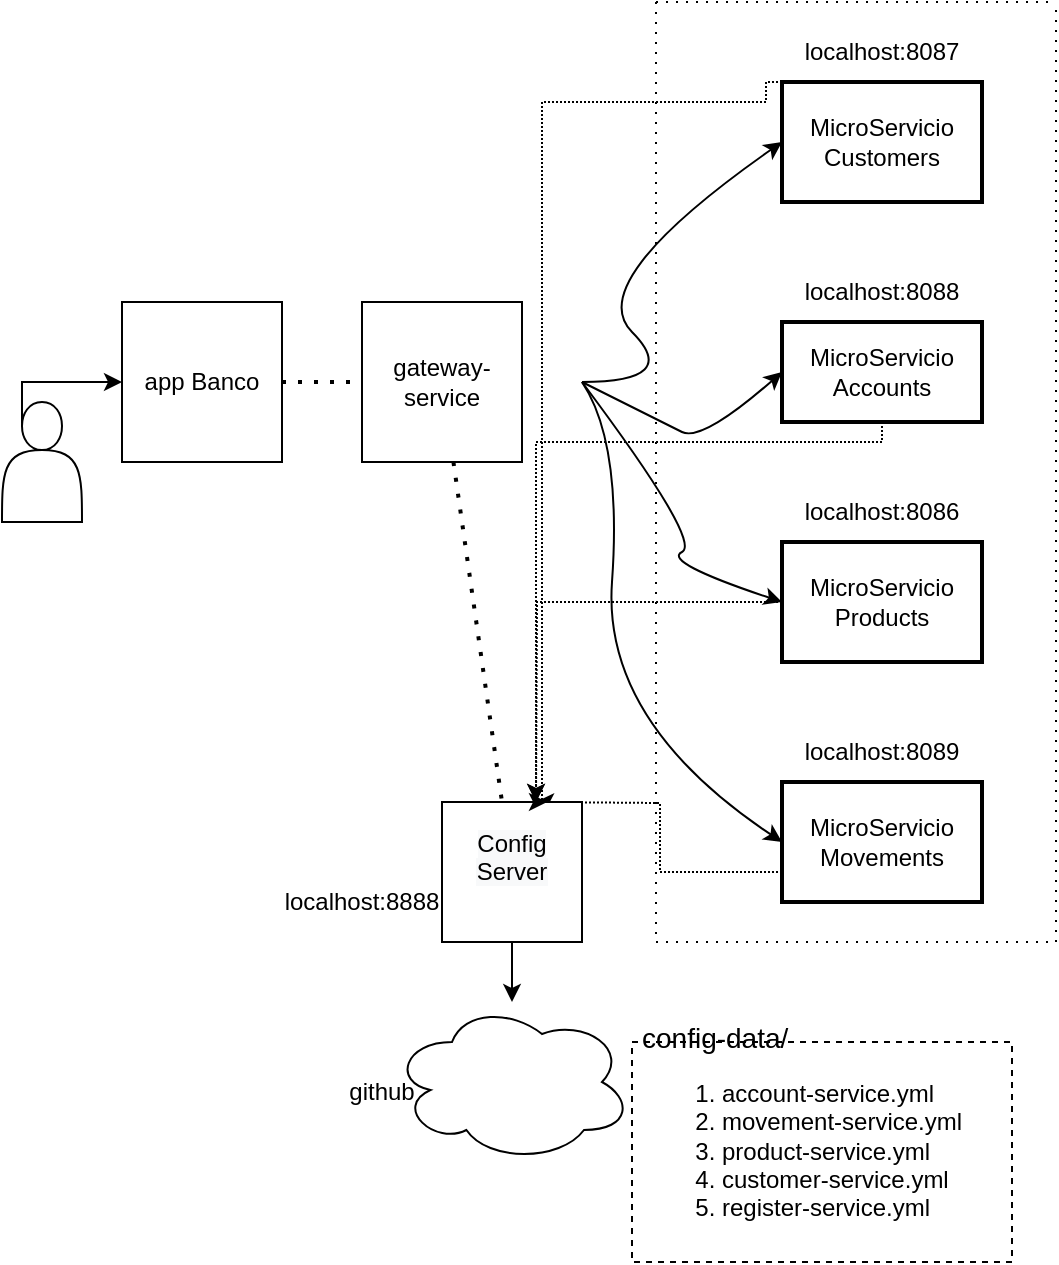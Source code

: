 <mxfile version="20.2.7" type="github">
  <diagram id="wFE0QG_FPsp0jaGvCLVb" name="Page-1">
    <mxGraphModel dx="868" dy="482" grid="1" gridSize="10" guides="1" tooltips="1" connect="1" arrows="1" fold="1" page="1" pageScale="1" pageWidth="850" pageHeight="1100" math="0" shadow="0">
      <root>
        <mxCell id="0" />
        <mxCell id="1" parent="0" />
        <mxCell id="ecDhr_SUKPzhUWiLF1AI-2" value="MicroServicio Customers" style="rounded=0;whiteSpace=wrap;html=1;absoluteArcSize=1;arcSize=14;strokeWidth=2;" parent="1" vertex="1">
          <mxGeometry x="460" y="140" width="100" height="60" as="geometry" />
        </mxCell>
        <mxCell id="ecDhr_SUKPzhUWiLF1AI-3" value="MicroServicio Accounts" style="rounded=0;whiteSpace=wrap;html=1;absoluteArcSize=1;arcSize=14;strokeWidth=2;" parent="1" vertex="1">
          <mxGeometry x="460" y="260" width="100" height="50" as="geometry" />
        </mxCell>
        <mxCell id="ecDhr_SUKPzhUWiLF1AI-4" value="MicroServicio Movements" style="rounded=0;whiteSpace=wrap;html=1;absoluteArcSize=1;arcSize=14;strokeWidth=2;" parent="1" vertex="1">
          <mxGeometry x="460" y="490" width="100" height="60" as="geometry" />
        </mxCell>
        <mxCell id="ecDhr_SUKPzhUWiLF1AI-13" style="edgeStyle=orthogonalEdgeStyle;rounded=0;orthogonalLoop=1;jettySize=auto;html=1;exitX=0.25;exitY=0.2;exitDx=0;exitDy=0;exitPerimeter=0;" parent="1" source="ecDhr_SUKPzhUWiLF1AI-12" edge="1">
          <mxGeometry relative="1" as="geometry">
            <mxPoint x="130" y="290" as="targetPoint" />
            <Array as="points">
              <mxPoint x="80" y="290" />
            </Array>
          </mxGeometry>
        </mxCell>
        <mxCell id="ecDhr_SUKPzhUWiLF1AI-12" value="" style="shape=actor;whiteSpace=wrap;html=1;" parent="1" vertex="1">
          <mxGeometry x="70" y="300" width="40" height="60" as="geometry" />
        </mxCell>
        <mxCell id="ecDhr_SUKPzhUWiLF1AI-14" value="app Banco" style="whiteSpace=wrap;html=1;aspect=fixed;" parent="1" vertex="1">
          <mxGeometry x="130" y="250" width="80" height="80" as="geometry" />
        </mxCell>
        <mxCell id="ecDhr_SUKPzhUWiLF1AI-15" value="" style="curved=1;endArrow=classic;html=1;rounded=0;entryX=0;entryY=0.5;entryDx=0;entryDy=0;" parent="1" target="ecDhr_SUKPzhUWiLF1AI-2" edge="1">
          <mxGeometry width="50" height="50" relative="1" as="geometry">
            <mxPoint x="360" y="290" as="sourcePoint" />
            <mxPoint x="410" y="240" as="targetPoint" />
            <Array as="points">
              <mxPoint x="410" y="290" />
              <mxPoint x="360" y="240" />
            </Array>
          </mxGeometry>
        </mxCell>
        <mxCell id="ecDhr_SUKPzhUWiLF1AI-16" value="" style="curved=1;endArrow=classic;html=1;rounded=0;entryX=0;entryY=0.5;entryDx=0;entryDy=0;" parent="1" target="ecDhr_SUKPzhUWiLF1AI-3" edge="1">
          <mxGeometry width="50" height="50" relative="1" as="geometry">
            <mxPoint x="360" y="290" as="sourcePoint" />
            <mxPoint x="430" y="360" as="targetPoint" />
            <Array as="points">
              <mxPoint x="400" y="310" />
              <mxPoint x="420" y="320" />
            </Array>
          </mxGeometry>
        </mxCell>
        <mxCell id="ecDhr_SUKPzhUWiLF1AI-18" value="" style="curved=1;endArrow=classic;html=1;rounded=0;entryX=0;entryY=0.5;entryDx=0;entryDy=0;" parent="1" target="ecDhr_SUKPzhUWiLF1AI-4" edge="1">
          <mxGeometry width="50" height="50" relative="1" as="geometry">
            <mxPoint x="360" y="290" as="sourcePoint" />
            <mxPoint x="640" y="310" as="targetPoint" />
            <Array as="points">
              <mxPoint x="380" y="320" />
              <mxPoint x="370" y="460" />
            </Array>
          </mxGeometry>
        </mxCell>
        <mxCell id="upk0esoUlvN172wJQaYy-1" value="MicroServicio Products" style="rounded=0;whiteSpace=wrap;html=1;absoluteArcSize=1;arcSize=14;strokeWidth=2;" parent="1" vertex="1">
          <mxGeometry x="460" y="370" width="100" height="60" as="geometry" />
        </mxCell>
        <mxCell id="upk0esoUlvN172wJQaYy-2" value="" style="curved=1;endArrow=classic;html=1;rounded=0;entryX=0;entryY=0.5;entryDx=0;entryDy=0;" parent="1" target="upk0esoUlvN172wJQaYy-1" edge="1">
          <mxGeometry width="50" height="50" relative="1" as="geometry">
            <mxPoint x="360" y="290" as="sourcePoint" />
            <mxPoint x="230" y="470" as="targetPoint" />
            <Array as="points">
              <mxPoint x="420" y="370" />
              <mxPoint x="400" y="380" />
            </Array>
          </mxGeometry>
        </mxCell>
        <mxCell id="upk0esoUlvN172wJQaYy-6" value="" style="swimlane;startSize=0;rounded=0;fillColor=none;gradientColor=none;dashed=1;dashPattern=1 4;" parent="1" vertex="1">
          <mxGeometry x="397" y="100" width="200" height="470" as="geometry" />
        </mxCell>
        <mxCell id="2izcpCNhGacUmRU1CA1P-1" value="localhost:8087" style="text;html=1;strokeColor=none;fillColor=none;align=center;verticalAlign=middle;whiteSpace=wrap;rounded=0;dashed=1;dashPattern=1 4;" parent="upk0esoUlvN172wJQaYy-6" vertex="1">
          <mxGeometry x="83" y="10" width="60" height="30" as="geometry" />
        </mxCell>
        <mxCell id="2izcpCNhGacUmRU1CA1P-2" value="localhost:8089" style="text;html=1;strokeColor=none;fillColor=none;align=center;verticalAlign=middle;whiteSpace=wrap;rounded=0;dashed=1;dashPattern=1 4;" parent="upk0esoUlvN172wJQaYy-6" vertex="1">
          <mxGeometry x="83" y="360" width="60" height="30" as="geometry" />
        </mxCell>
        <mxCell id="2izcpCNhGacUmRU1CA1P-3" value="localhost:8088" style="text;html=1;strokeColor=none;fillColor=none;align=center;verticalAlign=middle;whiteSpace=wrap;rounded=0;dashed=1;dashPattern=1 4;" parent="upk0esoUlvN172wJQaYy-6" vertex="1">
          <mxGeometry x="83" y="130" width="60" height="30" as="geometry" />
        </mxCell>
        <mxCell id="2izcpCNhGacUmRU1CA1P-4" value="localhost:8086" style="text;html=1;strokeColor=none;fillColor=none;align=center;verticalAlign=middle;whiteSpace=wrap;rounded=0;dashed=1;dashPattern=1 4;" parent="upk0esoUlvN172wJQaYy-6" vertex="1">
          <mxGeometry x="83" y="240" width="60" height="30" as="geometry" />
        </mxCell>
        <mxCell id="upk0esoUlvN172wJQaYy-10" style="rounded=0;orthogonalLoop=1;jettySize=auto;html=1;exitX=0;exitY=0.75;exitDx=0;exitDy=0;dashed=1;dashPattern=1 1;endArrow=classic;endFill=1;edgeStyle=orthogonalEdgeStyle;" parent="1" source="ecDhr_SUKPzhUWiLF1AI-4" edge="1">
          <mxGeometry relative="1" as="geometry">
            <mxPoint x="337" y="500" as="targetPoint" />
          </mxGeometry>
        </mxCell>
        <mxCell id="upk0esoUlvN172wJQaYy-12" value="" style="edgeStyle=orthogonalEdgeStyle;rounded=0;orthogonalLoop=1;jettySize=auto;html=1;dashed=1;dashPattern=1 1;" parent="1" source="ecDhr_SUKPzhUWiLF1AI-3" edge="1">
          <mxGeometry relative="1" as="geometry">
            <mxPoint x="575" y="437.5" as="sourcePoint" />
            <mxPoint x="337" y="500" as="targetPoint" />
            <Array as="points">
              <mxPoint x="510" y="320" />
              <mxPoint x="337" y="320" />
            </Array>
          </mxGeometry>
        </mxCell>
        <mxCell id="upk0esoUlvN172wJQaYy-13" style="edgeStyle=orthogonalEdgeStyle;rounded=0;orthogonalLoop=1;jettySize=auto;html=1;dashed=1;dashPattern=1 1;" parent="1" source="upk0esoUlvN172wJQaYy-1" edge="1">
          <mxGeometry relative="1" as="geometry">
            <mxPoint x="337" y="500" as="targetPoint" />
          </mxGeometry>
        </mxCell>
        <mxCell id="upk0esoUlvN172wJQaYy-14" value="github" style="text;html=1;strokeColor=none;fillColor=none;align=center;verticalAlign=middle;whiteSpace=wrap;rounded=0;dashed=1;dashPattern=1 4;" parent="1" vertex="1">
          <mxGeometry x="230" y="630" width="60" height="30" as="geometry" />
        </mxCell>
        <mxCell id="2izcpCNhGacUmRU1CA1P-5" value="" style="ellipse;shape=cloud;whiteSpace=wrap;html=1;" parent="1" vertex="1">
          <mxGeometry x="265" y="600" width="120" height="80" as="geometry" />
        </mxCell>
        <mxCell id="2izcpCNhGacUmRU1CA1P-7" value="&#xa;&lt;span style=&quot;color: rgb(0, 0, 0); font-family: Helvetica; font-size: 12px; font-style: normal; font-variant-ligatures: normal; font-variant-caps: normal; font-weight: 400; letter-spacing: normal; orphans: 2; text-align: center; text-indent: 0px; text-transform: none; widows: 2; word-spacing: 0px; -webkit-text-stroke-width: 0px; background-color: rgb(248, 249, 250); text-decoration-thickness: initial; text-decoration-style: initial; text-decoration-color: initial; float: none; display: inline !important;&quot;&gt;Config Server&lt;/span&gt;&#xa;&#xa;" style="whiteSpace=wrap;html=1;aspect=fixed;" parent="1" vertex="1">
          <mxGeometry x="290" y="500" width="70" height="70" as="geometry" />
        </mxCell>
        <mxCell id="2izcpCNhGacUmRU1CA1P-8" value="" style="endArrow=classic;html=1;rounded=0;exitX=0.5;exitY=1;exitDx=0;exitDy=0;" parent="1" source="2izcpCNhGacUmRU1CA1P-7" target="2izcpCNhGacUmRU1CA1P-5" edge="1">
          <mxGeometry relative="1" as="geometry">
            <mxPoint x="250" y="590" as="sourcePoint" />
            <mxPoint x="330" y="520" as="targetPoint" />
          </mxGeometry>
        </mxCell>
        <mxCell id="2izcpCNhGacUmRU1CA1P-11" value="&lt;span style=&quot;font-size: 14px; background-color: initial;&quot;&gt;config-data/&lt;/span&gt;&lt;br&gt;&lt;div style=&quot;&quot;&gt;&lt;ol&gt;&lt;li&gt;&lt;span style=&quot;background-color: initial;&quot;&gt;account-service.yml&lt;/span&gt;&lt;/li&gt;&lt;li&gt;&lt;span style=&quot;background-color: initial;&quot;&gt;movement-service.yml&lt;/span&gt;&lt;/li&gt;&lt;li&gt;&lt;span style=&quot;background-color: initial;&quot;&gt;product-service.yml&lt;/span&gt;&lt;/li&gt;&lt;li&gt;&lt;span style=&quot;background-color: initial;&quot;&gt;customer-service.yml&lt;/span&gt;&lt;/li&gt;&lt;li&gt;&lt;span style=&quot;background-color: initial;&quot;&gt;register-service.yml&lt;/span&gt;&lt;/li&gt;&lt;/ol&gt;&lt;/div&gt;&lt;p&gt;.&lt;/p&gt;" style="text;html=1;spacing=5;spacingTop=-20;whiteSpace=wrap;overflow=hidden;rounded=0;dashed=1;strokeColor=default;" parent="1" vertex="1">
          <mxGeometry x="385" y="620" width="190" height="110" as="geometry" />
        </mxCell>
        <mxCell id="2izcpCNhGacUmRU1CA1P-12" value="" style="edgeStyle=orthogonalEdgeStyle;rounded=0;orthogonalLoop=1;jettySize=auto;html=1;dashed=1;dashPattern=1 1;exitX=0;exitY=0.5;exitDx=0;exitDy=0;entryX=0.75;entryY=0;entryDx=0;entryDy=0;" parent="1" source="ecDhr_SUKPzhUWiLF1AI-2" edge="1" target="2izcpCNhGacUmRU1CA1P-7">
          <mxGeometry relative="1" as="geometry">
            <mxPoint x="512" y="140" as="sourcePoint" />
            <mxPoint x="339" y="330" as="targetPoint" />
            <Array as="points">
              <mxPoint x="460" y="140" />
              <mxPoint x="452" y="140" />
              <mxPoint x="452" y="150" />
              <mxPoint x="340" y="150" />
              <mxPoint x="340" y="500" />
            </Array>
          </mxGeometry>
        </mxCell>
        <mxCell id="ULC1XkbzR4tDbYAyDyUy-1" value="localhost:8888" style="text;html=1;strokeColor=none;fillColor=none;align=center;verticalAlign=middle;whiteSpace=wrap;rounded=0;dashed=1;dashPattern=1 4;" parent="1" vertex="1">
          <mxGeometry x="220" y="535" width="60" height="30" as="geometry" />
        </mxCell>
        <mxCell id="Fp9q2mZGhwljK6w9GhDx-1" value="gateway-service" style="whiteSpace=wrap;html=1;aspect=fixed;" vertex="1" parent="1">
          <mxGeometry x="250" y="250" width="80" height="80" as="geometry" />
        </mxCell>
        <mxCell id="Fp9q2mZGhwljK6w9GhDx-2" value="" style="endArrow=none;dashed=1;html=1;dashPattern=1 3;strokeWidth=2;rounded=0;" edge="1" parent="1" source="Fp9q2mZGhwljK6w9GhDx-1" target="2izcpCNhGacUmRU1CA1P-7">
          <mxGeometry width="50" height="50" relative="1" as="geometry">
            <mxPoint x="400" y="340" as="sourcePoint" />
            <mxPoint x="450" y="290" as="targetPoint" />
          </mxGeometry>
        </mxCell>
        <mxCell id="Fp9q2mZGhwljK6w9GhDx-3" value="" style="endArrow=none;dashed=1;html=1;dashPattern=1 3;strokeWidth=2;rounded=0;" edge="1" parent="1" source="ecDhr_SUKPzhUWiLF1AI-14" target="Fp9q2mZGhwljK6w9GhDx-1">
          <mxGeometry width="50" height="50" relative="1" as="geometry">
            <mxPoint x="150" y="460" as="sourcePoint" />
            <mxPoint x="200" y="410" as="targetPoint" />
          </mxGeometry>
        </mxCell>
      </root>
    </mxGraphModel>
  </diagram>
</mxfile>
